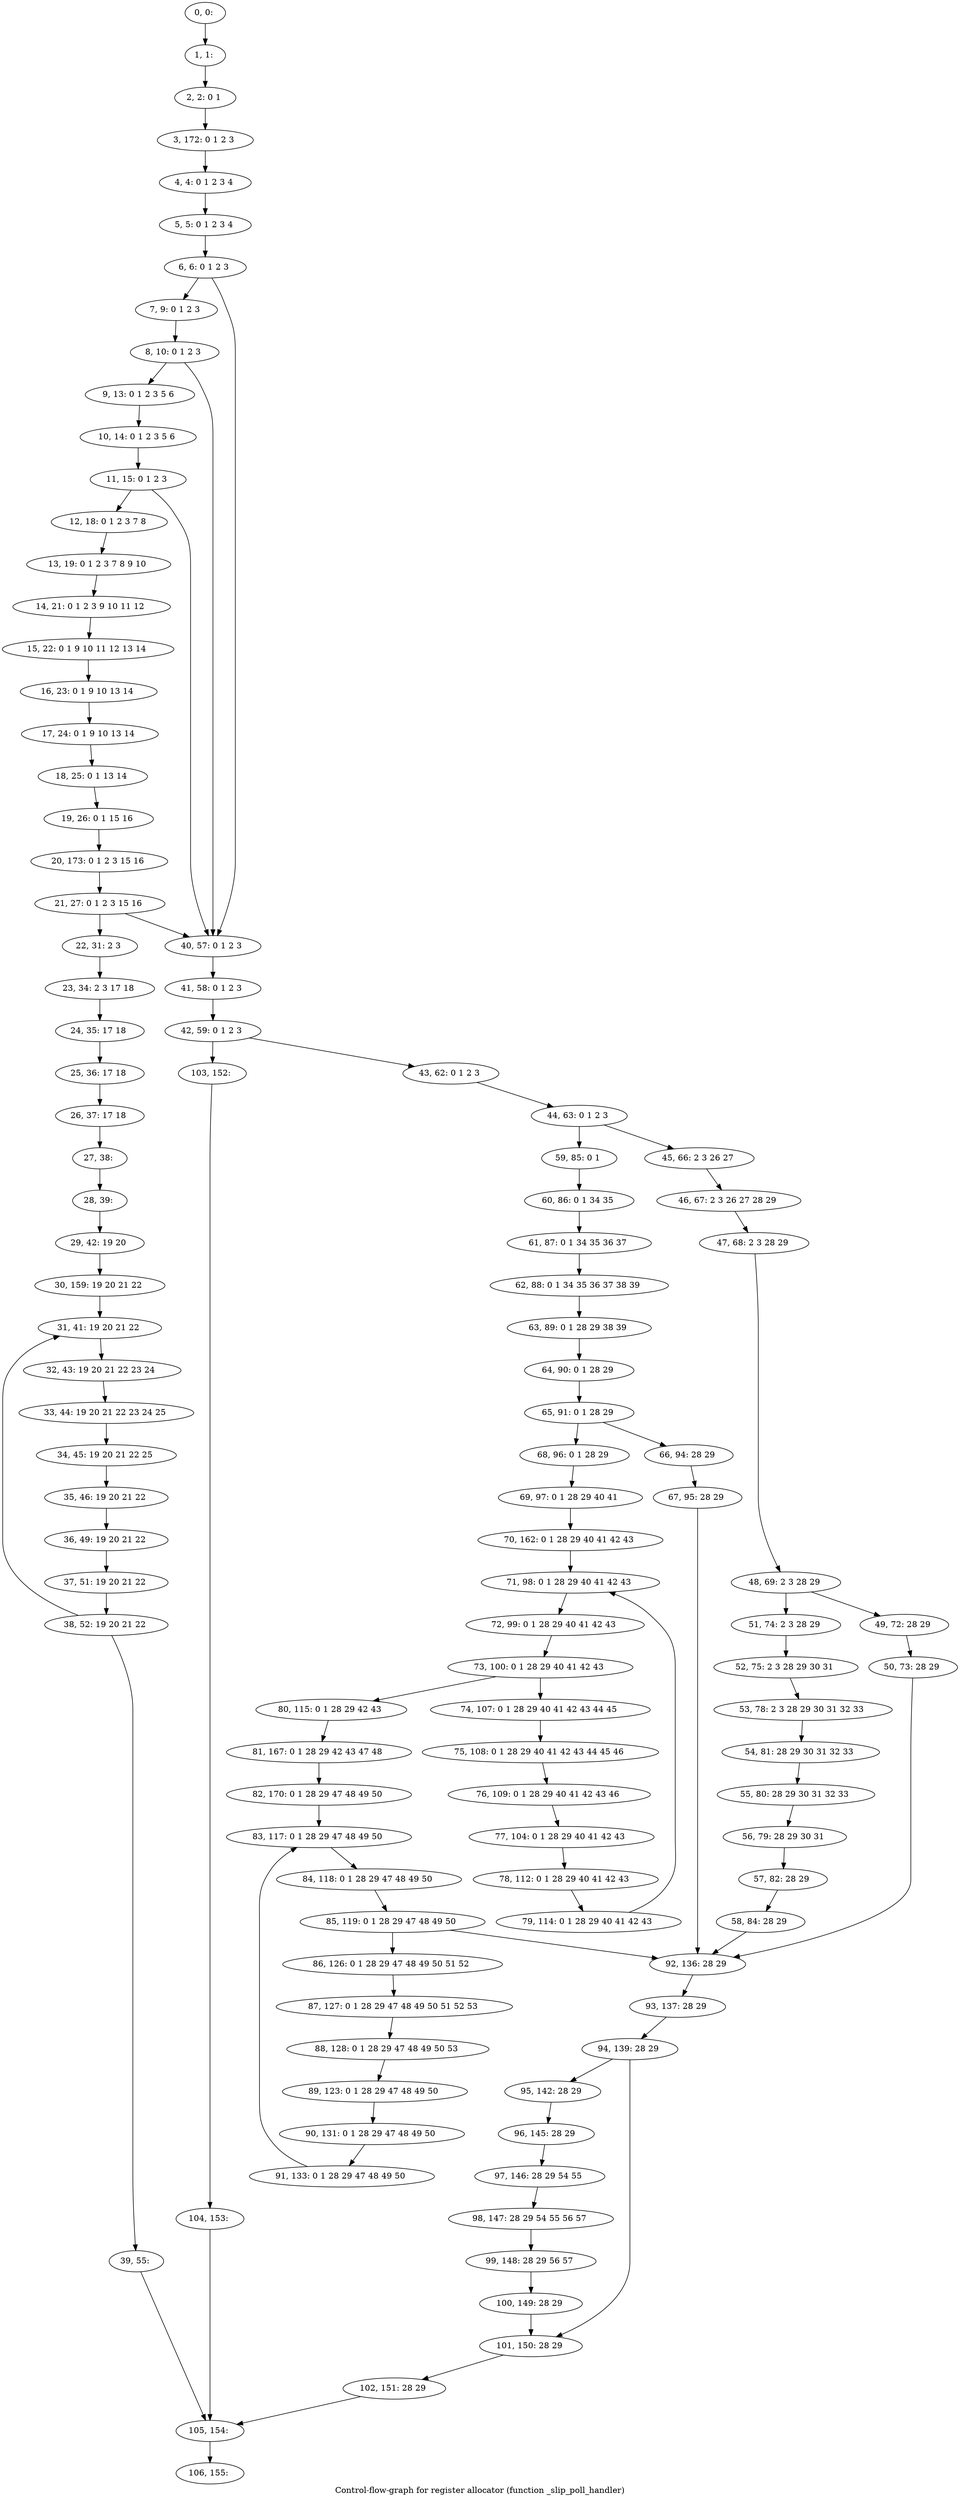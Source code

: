 digraph G {
graph [label="Control-flow-graph for register allocator (function _slip_poll_handler)"]
0[label="0, 0: "];
1[label="1, 1: "];
2[label="2, 2: 0 1 "];
3[label="3, 172: 0 1 2 3 "];
4[label="4, 4: 0 1 2 3 4 "];
5[label="5, 5: 0 1 2 3 4 "];
6[label="6, 6: 0 1 2 3 "];
7[label="7, 9: 0 1 2 3 "];
8[label="8, 10: 0 1 2 3 "];
9[label="9, 13: 0 1 2 3 5 6 "];
10[label="10, 14: 0 1 2 3 5 6 "];
11[label="11, 15: 0 1 2 3 "];
12[label="12, 18: 0 1 2 3 7 8 "];
13[label="13, 19: 0 1 2 3 7 8 9 10 "];
14[label="14, 21: 0 1 2 3 9 10 11 12 "];
15[label="15, 22: 0 1 9 10 11 12 13 14 "];
16[label="16, 23: 0 1 9 10 13 14 "];
17[label="17, 24: 0 1 9 10 13 14 "];
18[label="18, 25: 0 1 13 14 "];
19[label="19, 26: 0 1 15 16 "];
20[label="20, 173: 0 1 2 3 15 16 "];
21[label="21, 27: 0 1 2 3 15 16 "];
22[label="22, 31: 2 3 "];
23[label="23, 34: 2 3 17 18 "];
24[label="24, 35: 17 18 "];
25[label="25, 36: 17 18 "];
26[label="26, 37: 17 18 "];
27[label="27, 38: "];
28[label="28, 39: "];
29[label="29, 42: 19 20 "];
30[label="30, 159: 19 20 21 22 "];
31[label="31, 41: 19 20 21 22 "];
32[label="32, 43: 19 20 21 22 23 24 "];
33[label="33, 44: 19 20 21 22 23 24 25 "];
34[label="34, 45: 19 20 21 22 25 "];
35[label="35, 46: 19 20 21 22 "];
36[label="36, 49: 19 20 21 22 "];
37[label="37, 51: 19 20 21 22 "];
38[label="38, 52: 19 20 21 22 "];
39[label="39, 55: "];
40[label="40, 57: 0 1 2 3 "];
41[label="41, 58: 0 1 2 3 "];
42[label="42, 59: 0 1 2 3 "];
43[label="43, 62: 0 1 2 3 "];
44[label="44, 63: 0 1 2 3 "];
45[label="45, 66: 2 3 26 27 "];
46[label="46, 67: 2 3 26 27 28 29 "];
47[label="47, 68: 2 3 28 29 "];
48[label="48, 69: 2 3 28 29 "];
49[label="49, 72: 28 29 "];
50[label="50, 73: 28 29 "];
51[label="51, 74: 2 3 28 29 "];
52[label="52, 75: 2 3 28 29 30 31 "];
53[label="53, 78: 2 3 28 29 30 31 32 33 "];
54[label="54, 81: 28 29 30 31 32 33 "];
55[label="55, 80: 28 29 30 31 32 33 "];
56[label="56, 79: 28 29 30 31 "];
57[label="57, 82: 28 29 "];
58[label="58, 84: 28 29 "];
59[label="59, 85: 0 1 "];
60[label="60, 86: 0 1 34 35 "];
61[label="61, 87: 0 1 34 35 36 37 "];
62[label="62, 88: 0 1 34 35 36 37 38 39 "];
63[label="63, 89: 0 1 28 29 38 39 "];
64[label="64, 90: 0 1 28 29 "];
65[label="65, 91: 0 1 28 29 "];
66[label="66, 94: 28 29 "];
67[label="67, 95: 28 29 "];
68[label="68, 96: 0 1 28 29 "];
69[label="69, 97: 0 1 28 29 40 41 "];
70[label="70, 162: 0 1 28 29 40 41 42 43 "];
71[label="71, 98: 0 1 28 29 40 41 42 43 "];
72[label="72, 99: 0 1 28 29 40 41 42 43 "];
73[label="73, 100: 0 1 28 29 40 41 42 43 "];
74[label="74, 107: 0 1 28 29 40 41 42 43 44 45 "];
75[label="75, 108: 0 1 28 29 40 41 42 43 44 45 46 "];
76[label="76, 109: 0 1 28 29 40 41 42 43 46 "];
77[label="77, 104: 0 1 28 29 40 41 42 43 "];
78[label="78, 112: 0 1 28 29 40 41 42 43 "];
79[label="79, 114: 0 1 28 29 40 41 42 43 "];
80[label="80, 115: 0 1 28 29 42 43 "];
81[label="81, 167: 0 1 28 29 42 43 47 48 "];
82[label="82, 170: 0 1 28 29 47 48 49 50 "];
83[label="83, 117: 0 1 28 29 47 48 49 50 "];
84[label="84, 118: 0 1 28 29 47 48 49 50 "];
85[label="85, 119: 0 1 28 29 47 48 49 50 "];
86[label="86, 126: 0 1 28 29 47 48 49 50 51 52 "];
87[label="87, 127: 0 1 28 29 47 48 49 50 51 52 53 "];
88[label="88, 128: 0 1 28 29 47 48 49 50 53 "];
89[label="89, 123: 0 1 28 29 47 48 49 50 "];
90[label="90, 131: 0 1 28 29 47 48 49 50 "];
91[label="91, 133: 0 1 28 29 47 48 49 50 "];
92[label="92, 136: 28 29 "];
93[label="93, 137: 28 29 "];
94[label="94, 139: 28 29 "];
95[label="95, 142: 28 29 "];
96[label="96, 145: 28 29 "];
97[label="97, 146: 28 29 54 55 "];
98[label="98, 147: 28 29 54 55 56 57 "];
99[label="99, 148: 28 29 56 57 "];
100[label="100, 149: 28 29 "];
101[label="101, 150: 28 29 "];
102[label="102, 151: 28 29 "];
103[label="103, 152: "];
104[label="104, 153: "];
105[label="105, 154: "];
106[label="106, 155: "];
0->1 ;
1->2 ;
2->3 ;
3->4 ;
4->5 ;
5->6 ;
6->7 ;
6->40 ;
7->8 ;
8->9 ;
8->40 ;
9->10 ;
10->11 ;
11->12 ;
11->40 ;
12->13 ;
13->14 ;
14->15 ;
15->16 ;
16->17 ;
17->18 ;
18->19 ;
19->20 ;
20->21 ;
21->22 ;
21->40 ;
22->23 ;
23->24 ;
24->25 ;
25->26 ;
26->27 ;
27->28 ;
28->29 ;
29->30 ;
30->31 ;
31->32 ;
32->33 ;
33->34 ;
34->35 ;
35->36 ;
36->37 ;
37->38 ;
38->39 ;
38->31 ;
39->105 ;
40->41 ;
41->42 ;
42->43 ;
42->103 ;
43->44 ;
44->45 ;
44->59 ;
45->46 ;
46->47 ;
47->48 ;
48->49 ;
48->51 ;
49->50 ;
50->92 ;
51->52 ;
52->53 ;
53->54 ;
54->55 ;
55->56 ;
56->57 ;
57->58 ;
58->92 ;
59->60 ;
60->61 ;
61->62 ;
62->63 ;
63->64 ;
64->65 ;
65->66 ;
65->68 ;
66->67 ;
67->92 ;
68->69 ;
69->70 ;
70->71 ;
71->72 ;
72->73 ;
73->74 ;
73->80 ;
74->75 ;
75->76 ;
76->77 ;
77->78 ;
78->79 ;
79->71 ;
80->81 ;
81->82 ;
82->83 ;
83->84 ;
84->85 ;
85->86 ;
85->92 ;
86->87 ;
87->88 ;
88->89 ;
89->90 ;
90->91 ;
91->83 ;
92->93 ;
93->94 ;
94->95 ;
94->101 ;
95->96 ;
96->97 ;
97->98 ;
98->99 ;
99->100 ;
100->101 ;
101->102 ;
102->105 ;
103->104 ;
104->105 ;
105->106 ;
}
